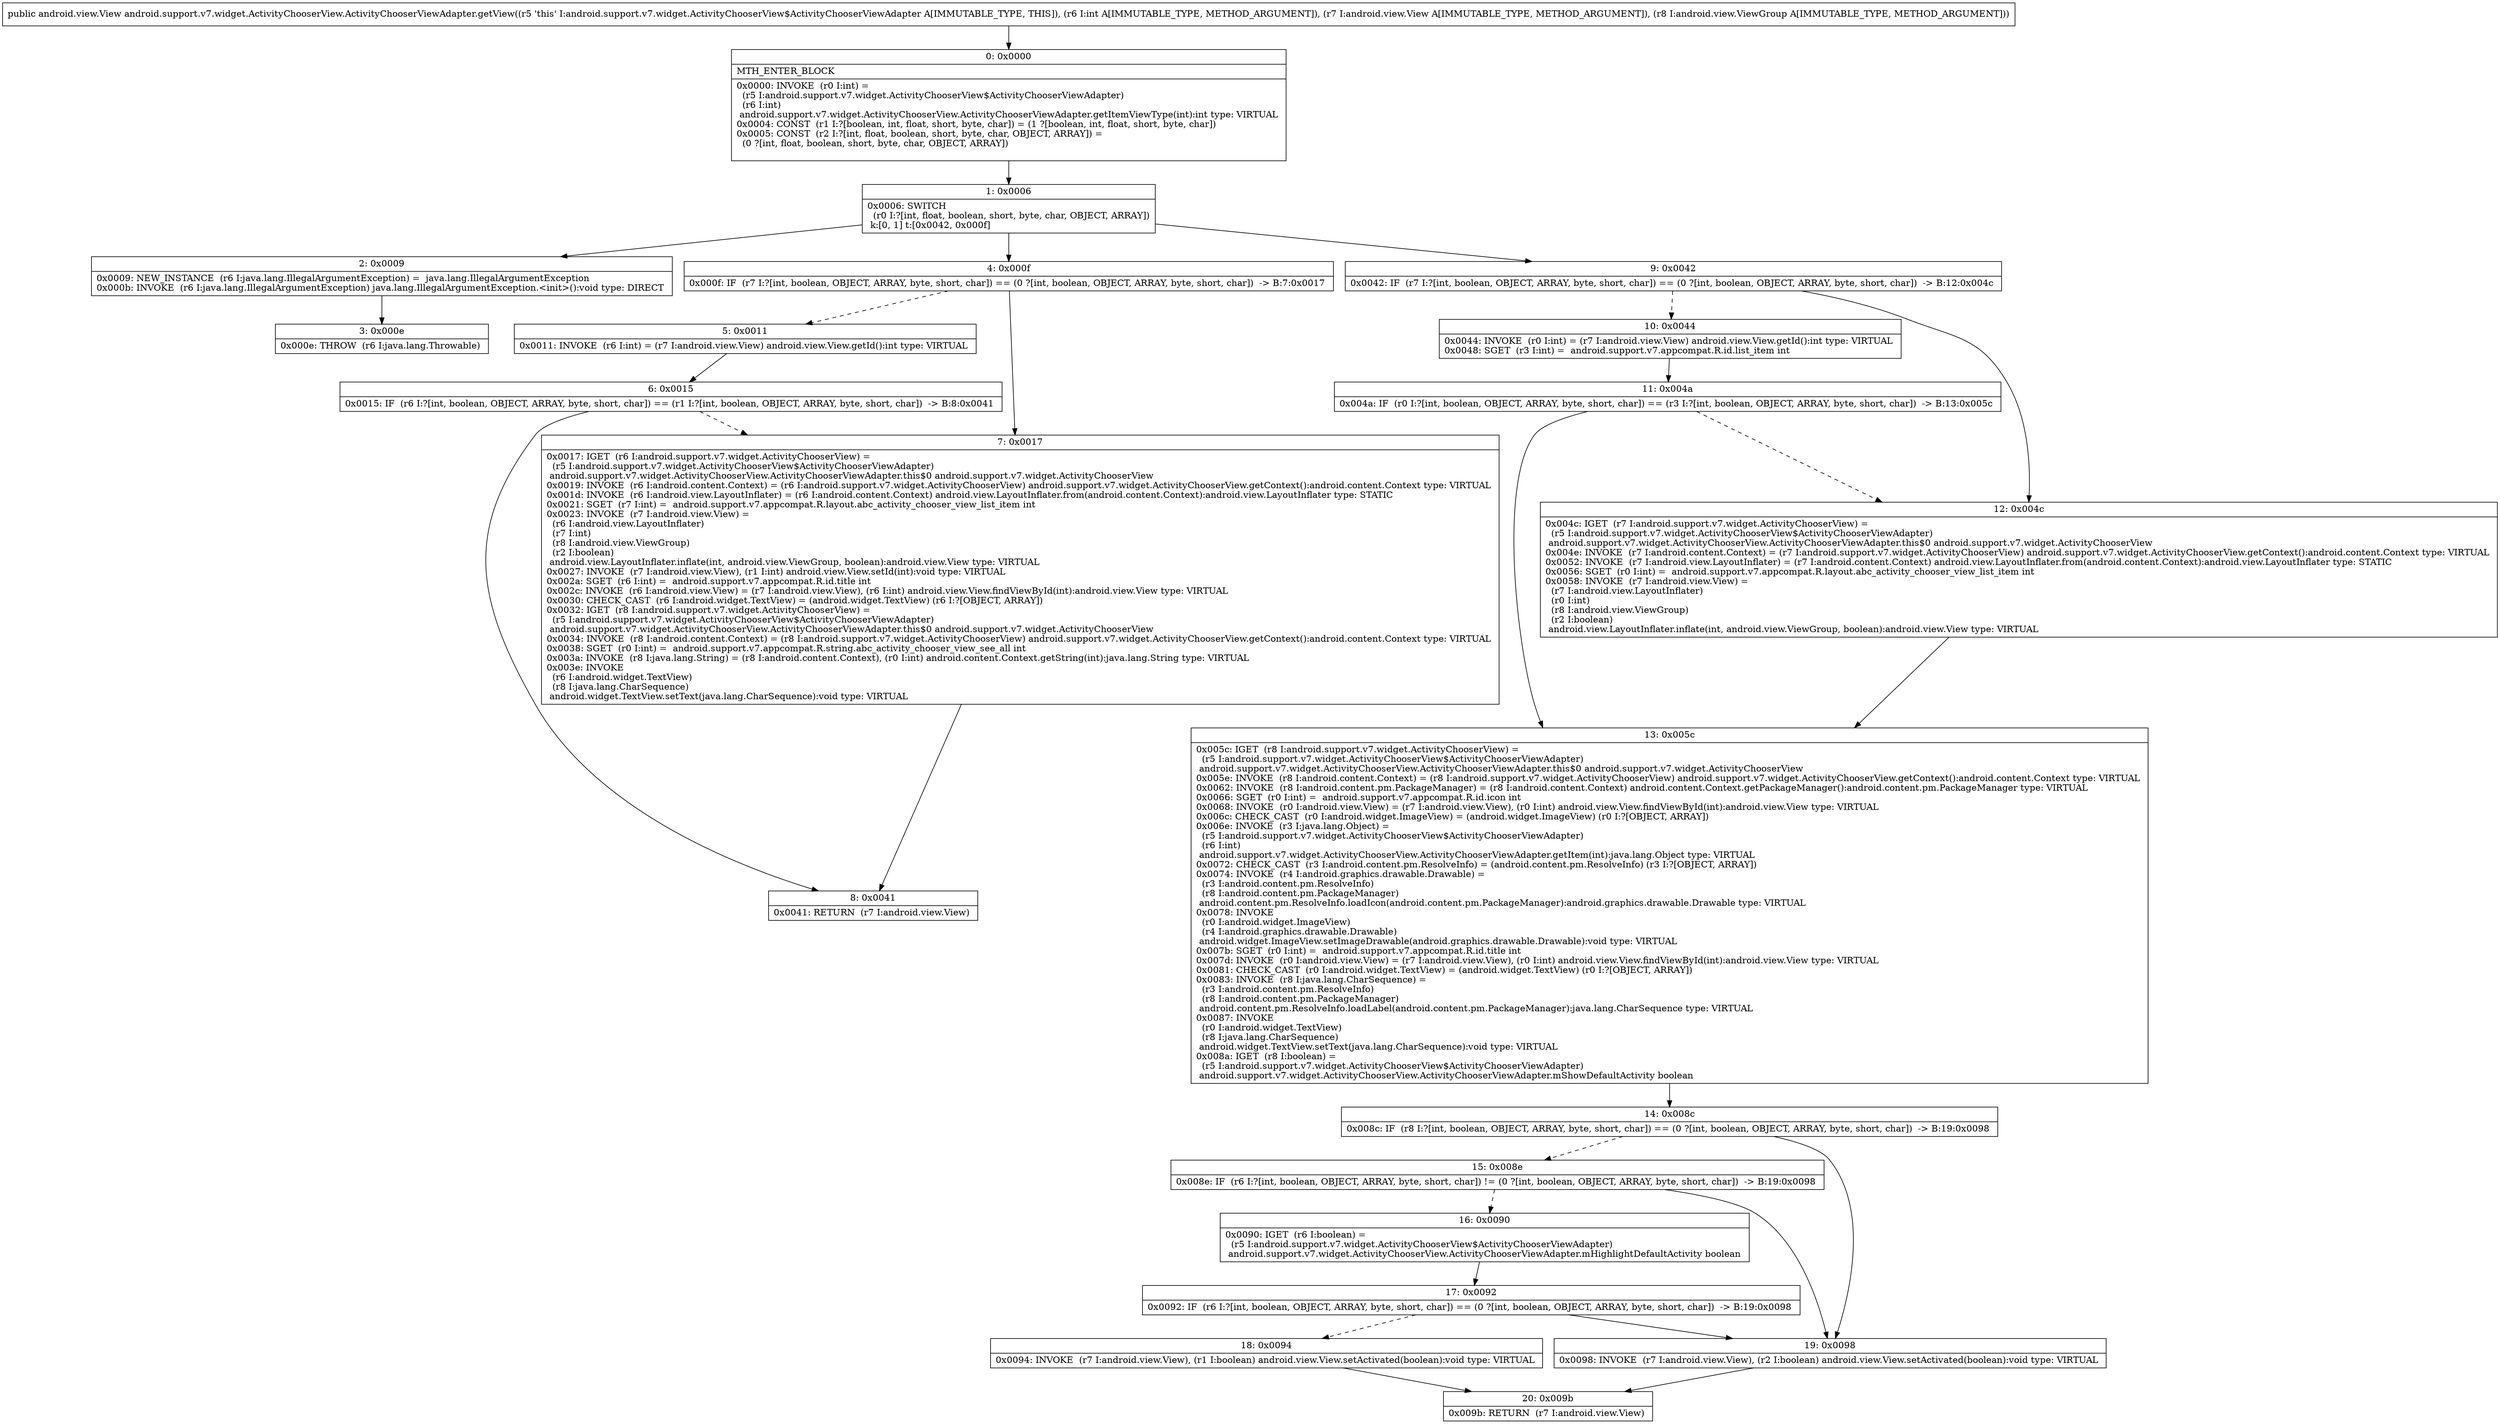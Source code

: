 digraph "CFG forandroid.support.v7.widget.ActivityChooserView.ActivityChooserViewAdapter.getView(ILandroid\/view\/View;Landroid\/view\/ViewGroup;)Landroid\/view\/View;" {
Node_0 [shape=record,label="{0\:\ 0x0000|MTH_ENTER_BLOCK\l|0x0000: INVOKE  (r0 I:int) = \l  (r5 I:android.support.v7.widget.ActivityChooserView$ActivityChooserViewAdapter)\l  (r6 I:int)\l android.support.v7.widget.ActivityChooserView.ActivityChooserViewAdapter.getItemViewType(int):int type: VIRTUAL \l0x0004: CONST  (r1 I:?[boolean, int, float, short, byte, char]) = (1 ?[boolean, int, float, short, byte, char]) \l0x0005: CONST  (r2 I:?[int, float, boolean, short, byte, char, OBJECT, ARRAY]) = \l  (0 ?[int, float, boolean, short, byte, char, OBJECT, ARRAY])\l \l}"];
Node_1 [shape=record,label="{1\:\ 0x0006|0x0006: SWITCH  \l  (r0 I:?[int, float, boolean, short, byte, char, OBJECT, ARRAY])\l k:[0, 1] t:[0x0042, 0x000f] \l}"];
Node_2 [shape=record,label="{2\:\ 0x0009|0x0009: NEW_INSTANCE  (r6 I:java.lang.IllegalArgumentException) =  java.lang.IllegalArgumentException \l0x000b: INVOKE  (r6 I:java.lang.IllegalArgumentException) java.lang.IllegalArgumentException.\<init\>():void type: DIRECT \l}"];
Node_3 [shape=record,label="{3\:\ 0x000e|0x000e: THROW  (r6 I:java.lang.Throwable) \l}"];
Node_4 [shape=record,label="{4\:\ 0x000f|0x000f: IF  (r7 I:?[int, boolean, OBJECT, ARRAY, byte, short, char]) == (0 ?[int, boolean, OBJECT, ARRAY, byte, short, char])  \-\> B:7:0x0017 \l}"];
Node_5 [shape=record,label="{5\:\ 0x0011|0x0011: INVOKE  (r6 I:int) = (r7 I:android.view.View) android.view.View.getId():int type: VIRTUAL \l}"];
Node_6 [shape=record,label="{6\:\ 0x0015|0x0015: IF  (r6 I:?[int, boolean, OBJECT, ARRAY, byte, short, char]) == (r1 I:?[int, boolean, OBJECT, ARRAY, byte, short, char])  \-\> B:8:0x0041 \l}"];
Node_7 [shape=record,label="{7\:\ 0x0017|0x0017: IGET  (r6 I:android.support.v7.widget.ActivityChooserView) = \l  (r5 I:android.support.v7.widget.ActivityChooserView$ActivityChooserViewAdapter)\l android.support.v7.widget.ActivityChooserView.ActivityChooserViewAdapter.this$0 android.support.v7.widget.ActivityChooserView \l0x0019: INVOKE  (r6 I:android.content.Context) = (r6 I:android.support.v7.widget.ActivityChooserView) android.support.v7.widget.ActivityChooserView.getContext():android.content.Context type: VIRTUAL \l0x001d: INVOKE  (r6 I:android.view.LayoutInflater) = (r6 I:android.content.Context) android.view.LayoutInflater.from(android.content.Context):android.view.LayoutInflater type: STATIC \l0x0021: SGET  (r7 I:int) =  android.support.v7.appcompat.R.layout.abc_activity_chooser_view_list_item int \l0x0023: INVOKE  (r7 I:android.view.View) = \l  (r6 I:android.view.LayoutInflater)\l  (r7 I:int)\l  (r8 I:android.view.ViewGroup)\l  (r2 I:boolean)\l android.view.LayoutInflater.inflate(int, android.view.ViewGroup, boolean):android.view.View type: VIRTUAL \l0x0027: INVOKE  (r7 I:android.view.View), (r1 I:int) android.view.View.setId(int):void type: VIRTUAL \l0x002a: SGET  (r6 I:int) =  android.support.v7.appcompat.R.id.title int \l0x002c: INVOKE  (r6 I:android.view.View) = (r7 I:android.view.View), (r6 I:int) android.view.View.findViewById(int):android.view.View type: VIRTUAL \l0x0030: CHECK_CAST  (r6 I:android.widget.TextView) = (android.widget.TextView) (r6 I:?[OBJECT, ARRAY]) \l0x0032: IGET  (r8 I:android.support.v7.widget.ActivityChooserView) = \l  (r5 I:android.support.v7.widget.ActivityChooserView$ActivityChooserViewAdapter)\l android.support.v7.widget.ActivityChooserView.ActivityChooserViewAdapter.this$0 android.support.v7.widget.ActivityChooserView \l0x0034: INVOKE  (r8 I:android.content.Context) = (r8 I:android.support.v7.widget.ActivityChooserView) android.support.v7.widget.ActivityChooserView.getContext():android.content.Context type: VIRTUAL \l0x0038: SGET  (r0 I:int) =  android.support.v7.appcompat.R.string.abc_activity_chooser_view_see_all int \l0x003a: INVOKE  (r8 I:java.lang.String) = (r8 I:android.content.Context), (r0 I:int) android.content.Context.getString(int):java.lang.String type: VIRTUAL \l0x003e: INVOKE  \l  (r6 I:android.widget.TextView)\l  (r8 I:java.lang.CharSequence)\l android.widget.TextView.setText(java.lang.CharSequence):void type: VIRTUAL \l}"];
Node_8 [shape=record,label="{8\:\ 0x0041|0x0041: RETURN  (r7 I:android.view.View) \l}"];
Node_9 [shape=record,label="{9\:\ 0x0042|0x0042: IF  (r7 I:?[int, boolean, OBJECT, ARRAY, byte, short, char]) == (0 ?[int, boolean, OBJECT, ARRAY, byte, short, char])  \-\> B:12:0x004c \l}"];
Node_10 [shape=record,label="{10\:\ 0x0044|0x0044: INVOKE  (r0 I:int) = (r7 I:android.view.View) android.view.View.getId():int type: VIRTUAL \l0x0048: SGET  (r3 I:int) =  android.support.v7.appcompat.R.id.list_item int \l}"];
Node_11 [shape=record,label="{11\:\ 0x004a|0x004a: IF  (r0 I:?[int, boolean, OBJECT, ARRAY, byte, short, char]) == (r3 I:?[int, boolean, OBJECT, ARRAY, byte, short, char])  \-\> B:13:0x005c \l}"];
Node_12 [shape=record,label="{12\:\ 0x004c|0x004c: IGET  (r7 I:android.support.v7.widget.ActivityChooserView) = \l  (r5 I:android.support.v7.widget.ActivityChooserView$ActivityChooserViewAdapter)\l android.support.v7.widget.ActivityChooserView.ActivityChooserViewAdapter.this$0 android.support.v7.widget.ActivityChooserView \l0x004e: INVOKE  (r7 I:android.content.Context) = (r7 I:android.support.v7.widget.ActivityChooserView) android.support.v7.widget.ActivityChooserView.getContext():android.content.Context type: VIRTUAL \l0x0052: INVOKE  (r7 I:android.view.LayoutInflater) = (r7 I:android.content.Context) android.view.LayoutInflater.from(android.content.Context):android.view.LayoutInflater type: STATIC \l0x0056: SGET  (r0 I:int) =  android.support.v7.appcompat.R.layout.abc_activity_chooser_view_list_item int \l0x0058: INVOKE  (r7 I:android.view.View) = \l  (r7 I:android.view.LayoutInflater)\l  (r0 I:int)\l  (r8 I:android.view.ViewGroup)\l  (r2 I:boolean)\l android.view.LayoutInflater.inflate(int, android.view.ViewGroup, boolean):android.view.View type: VIRTUAL \l}"];
Node_13 [shape=record,label="{13\:\ 0x005c|0x005c: IGET  (r8 I:android.support.v7.widget.ActivityChooserView) = \l  (r5 I:android.support.v7.widget.ActivityChooserView$ActivityChooserViewAdapter)\l android.support.v7.widget.ActivityChooserView.ActivityChooserViewAdapter.this$0 android.support.v7.widget.ActivityChooserView \l0x005e: INVOKE  (r8 I:android.content.Context) = (r8 I:android.support.v7.widget.ActivityChooserView) android.support.v7.widget.ActivityChooserView.getContext():android.content.Context type: VIRTUAL \l0x0062: INVOKE  (r8 I:android.content.pm.PackageManager) = (r8 I:android.content.Context) android.content.Context.getPackageManager():android.content.pm.PackageManager type: VIRTUAL \l0x0066: SGET  (r0 I:int) =  android.support.v7.appcompat.R.id.icon int \l0x0068: INVOKE  (r0 I:android.view.View) = (r7 I:android.view.View), (r0 I:int) android.view.View.findViewById(int):android.view.View type: VIRTUAL \l0x006c: CHECK_CAST  (r0 I:android.widget.ImageView) = (android.widget.ImageView) (r0 I:?[OBJECT, ARRAY]) \l0x006e: INVOKE  (r3 I:java.lang.Object) = \l  (r5 I:android.support.v7.widget.ActivityChooserView$ActivityChooserViewAdapter)\l  (r6 I:int)\l android.support.v7.widget.ActivityChooserView.ActivityChooserViewAdapter.getItem(int):java.lang.Object type: VIRTUAL \l0x0072: CHECK_CAST  (r3 I:android.content.pm.ResolveInfo) = (android.content.pm.ResolveInfo) (r3 I:?[OBJECT, ARRAY]) \l0x0074: INVOKE  (r4 I:android.graphics.drawable.Drawable) = \l  (r3 I:android.content.pm.ResolveInfo)\l  (r8 I:android.content.pm.PackageManager)\l android.content.pm.ResolveInfo.loadIcon(android.content.pm.PackageManager):android.graphics.drawable.Drawable type: VIRTUAL \l0x0078: INVOKE  \l  (r0 I:android.widget.ImageView)\l  (r4 I:android.graphics.drawable.Drawable)\l android.widget.ImageView.setImageDrawable(android.graphics.drawable.Drawable):void type: VIRTUAL \l0x007b: SGET  (r0 I:int) =  android.support.v7.appcompat.R.id.title int \l0x007d: INVOKE  (r0 I:android.view.View) = (r7 I:android.view.View), (r0 I:int) android.view.View.findViewById(int):android.view.View type: VIRTUAL \l0x0081: CHECK_CAST  (r0 I:android.widget.TextView) = (android.widget.TextView) (r0 I:?[OBJECT, ARRAY]) \l0x0083: INVOKE  (r8 I:java.lang.CharSequence) = \l  (r3 I:android.content.pm.ResolveInfo)\l  (r8 I:android.content.pm.PackageManager)\l android.content.pm.ResolveInfo.loadLabel(android.content.pm.PackageManager):java.lang.CharSequence type: VIRTUAL \l0x0087: INVOKE  \l  (r0 I:android.widget.TextView)\l  (r8 I:java.lang.CharSequence)\l android.widget.TextView.setText(java.lang.CharSequence):void type: VIRTUAL \l0x008a: IGET  (r8 I:boolean) = \l  (r5 I:android.support.v7.widget.ActivityChooserView$ActivityChooserViewAdapter)\l android.support.v7.widget.ActivityChooserView.ActivityChooserViewAdapter.mShowDefaultActivity boolean \l}"];
Node_14 [shape=record,label="{14\:\ 0x008c|0x008c: IF  (r8 I:?[int, boolean, OBJECT, ARRAY, byte, short, char]) == (0 ?[int, boolean, OBJECT, ARRAY, byte, short, char])  \-\> B:19:0x0098 \l}"];
Node_15 [shape=record,label="{15\:\ 0x008e|0x008e: IF  (r6 I:?[int, boolean, OBJECT, ARRAY, byte, short, char]) != (0 ?[int, boolean, OBJECT, ARRAY, byte, short, char])  \-\> B:19:0x0098 \l}"];
Node_16 [shape=record,label="{16\:\ 0x0090|0x0090: IGET  (r6 I:boolean) = \l  (r5 I:android.support.v7.widget.ActivityChooserView$ActivityChooserViewAdapter)\l android.support.v7.widget.ActivityChooserView.ActivityChooserViewAdapter.mHighlightDefaultActivity boolean \l}"];
Node_17 [shape=record,label="{17\:\ 0x0092|0x0092: IF  (r6 I:?[int, boolean, OBJECT, ARRAY, byte, short, char]) == (0 ?[int, boolean, OBJECT, ARRAY, byte, short, char])  \-\> B:19:0x0098 \l}"];
Node_18 [shape=record,label="{18\:\ 0x0094|0x0094: INVOKE  (r7 I:android.view.View), (r1 I:boolean) android.view.View.setActivated(boolean):void type: VIRTUAL \l}"];
Node_19 [shape=record,label="{19\:\ 0x0098|0x0098: INVOKE  (r7 I:android.view.View), (r2 I:boolean) android.view.View.setActivated(boolean):void type: VIRTUAL \l}"];
Node_20 [shape=record,label="{20\:\ 0x009b|0x009b: RETURN  (r7 I:android.view.View) \l}"];
MethodNode[shape=record,label="{public android.view.View android.support.v7.widget.ActivityChooserView.ActivityChooserViewAdapter.getView((r5 'this' I:android.support.v7.widget.ActivityChooserView$ActivityChooserViewAdapter A[IMMUTABLE_TYPE, THIS]), (r6 I:int A[IMMUTABLE_TYPE, METHOD_ARGUMENT]), (r7 I:android.view.View A[IMMUTABLE_TYPE, METHOD_ARGUMENT]), (r8 I:android.view.ViewGroup A[IMMUTABLE_TYPE, METHOD_ARGUMENT])) }"];
MethodNode -> Node_0;
Node_0 -> Node_1;
Node_1 -> Node_2;
Node_1 -> Node_4;
Node_1 -> Node_9;
Node_2 -> Node_3;
Node_4 -> Node_5[style=dashed];
Node_4 -> Node_7;
Node_5 -> Node_6;
Node_6 -> Node_7[style=dashed];
Node_6 -> Node_8;
Node_7 -> Node_8;
Node_9 -> Node_10[style=dashed];
Node_9 -> Node_12;
Node_10 -> Node_11;
Node_11 -> Node_12[style=dashed];
Node_11 -> Node_13;
Node_12 -> Node_13;
Node_13 -> Node_14;
Node_14 -> Node_15[style=dashed];
Node_14 -> Node_19;
Node_15 -> Node_16[style=dashed];
Node_15 -> Node_19;
Node_16 -> Node_17;
Node_17 -> Node_18[style=dashed];
Node_17 -> Node_19;
Node_18 -> Node_20;
Node_19 -> Node_20;
}

